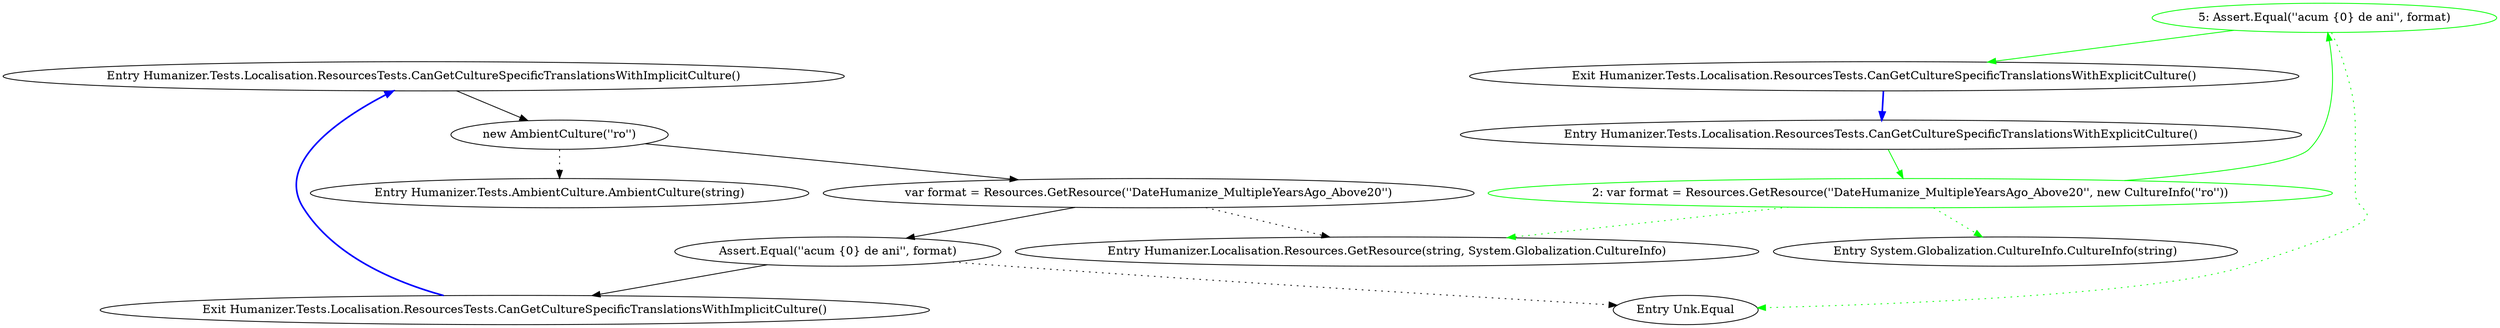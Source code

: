 digraph  {
m0_0 [cluster="Humanizer.Tests.Localisation.ResourcesTests.CanGetCultureSpecificTranslationsWithImplicitCulture()", file="ResourcesTests.cs", label="Entry Humanizer.Tests.Localisation.ResourcesTests.CanGetCultureSpecificTranslationsWithImplicitCulture()", span="9-9"];
m0_2 [cluster="Humanizer.Tests.Localisation.ResourcesTests.CanGetCultureSpecificTranslationsWithImplicitCulture()", file="ResourcesTests.cs", label="var format = Resources.GetResource(''DateHumanize_MultipleYearsAgo_Above20'')", span="13-13"];
m0_3 [cluster="Humanizer.Tests.Localisation.ResourcesTests.CanGetCultureSpecificTranslationsWithImplicitCulture()", file="ResourcesTests.cs", label="Assert.Equal(''acum {0} de ani'', format)", span="14-14"];
m0_1 [cluster="Humanizer.Tests.Localisation.ResourcesTests.CanGetCultureSpecificTranslationsWithImplicitCulture()", file="ResourcesTests.cs", label="new AmbientCulture(''ro'')", span="11-11"];
m0_4 [cluster="Humanizer.Tests.Localisation.ResourcesTests.CanGetCultureSpecificTranslationsWithImplicitCulture()", file="ResourcesTests.cs", label="Exit Humanizer.Tests.Localisation.ResourcesTests.CanGetCultureSpecificTranslationsWithImplicitCulture()", span="9-9"];
m0_8 [cluster="Humanizer.Tests.Localisation.ResourcesTests.CanGetCultureSpecificTranslationsWithExplicitCulture()", file="ResourcesTests.cs", label="Entry Humanizer.Tests.Localisation.ResourcesTests.CanGetCultureSpecificTranslationsWithExplicitCulture()", span="19-19"];
m0_9 [cluster="Humanizer.Tests.Localisation.ResourcesTests.CanGetCultureSpecificTranslationsWithExplicitCulture()", color=green, community=0, file="ResourcesTests.cs", label="2: var format = Resources.GetResource(''DateHumanize_MultipleYearsAgo_Above20'', new CultureInfo(''ro''))", span="21-21"];
m0_10 [cluster="Humanizer.Tests.Localisation.ResourcesTests.CanGetCultureSpecificTranslationsWithExplicitCulture()", color=green, community=0, file="ResourcesTests.cs", label="5: Assert.Equal(''acum {0} de ani'', format)", span="22-22"];
m0_11 [cluster="Humanizer.Tests.Localisation.ResourcesTests.CanGetCultureSpecificTranslationsWithExplicitCulture()", file="ResourcesTests.cs", label="Exit Humanizer.Tests.Localisation.ResourcesTests.CanGetCultureSpecificTranslationsWithExplicitCulture()", span="19-19"];
m0_7 [cluster="Unk.Equal", file="ResourcesTests.cs", label="Entry Unk.Equal", span=""];
m0_5 [cluster="Humanizer.Tests.AmbientCulture.AmbientCulture(string)", file="ResourcesTests.cs", label="Entry Humanizer.Tests.AmbientCulture.AmbientCulture(string)", span="19-19"];
m0_6 [cluster="Humanizer.Localisation.Resources.GetResource(string, System.Globalization.CultureInfo)", file="ResourcesTests.cs", label="Entry Humanizer.Localisation.Resources.GetResource(string, System.Globalization.CultureInfo)", span="18-18"];
m0_12 [cluster="System.Globalization.CultureInfo.CultureInfo(string)", file="ResourcesTests.cs", label="Entry System.Globalization.CultureInfo.CultureInfo(string)", span="0-0"];
m0_0 -> m0_1  [key=0, style=solid];
m0_2 -> m0_6  [key=2, style=dotted];
m0_2 -> m0_3  [key=0, style=solid];
m0_3 -> m0_7  [key=2, style=dotted];
m0_3 -> m0_4  [key=0, style=solid];
m0_1 -> m0_2  [key=0, style=solid];
m0_1 -> m0_5  [key=2, style=dotted];
m0_4 -> m0_0  [color=blue, key=0, style=bold];
m0_8 -> m0_9  [color=green, key=0, style=solid];
m0_9 -> m0_10  [color=green, key=0, style=solid];
m0_9 -> m0_12  [color=green, key=2, style=dotted];
m0_9 -> m0_6  [color=green, key=2, style=dotted];
m0_10 -> m0_11  [color=green, key=0, style=solid];
m0_10 -> m0_7  [color=green, key=2, style=dotted];
m0_11 -> m0_8  [color=blue, key=0, style=bold];
}
